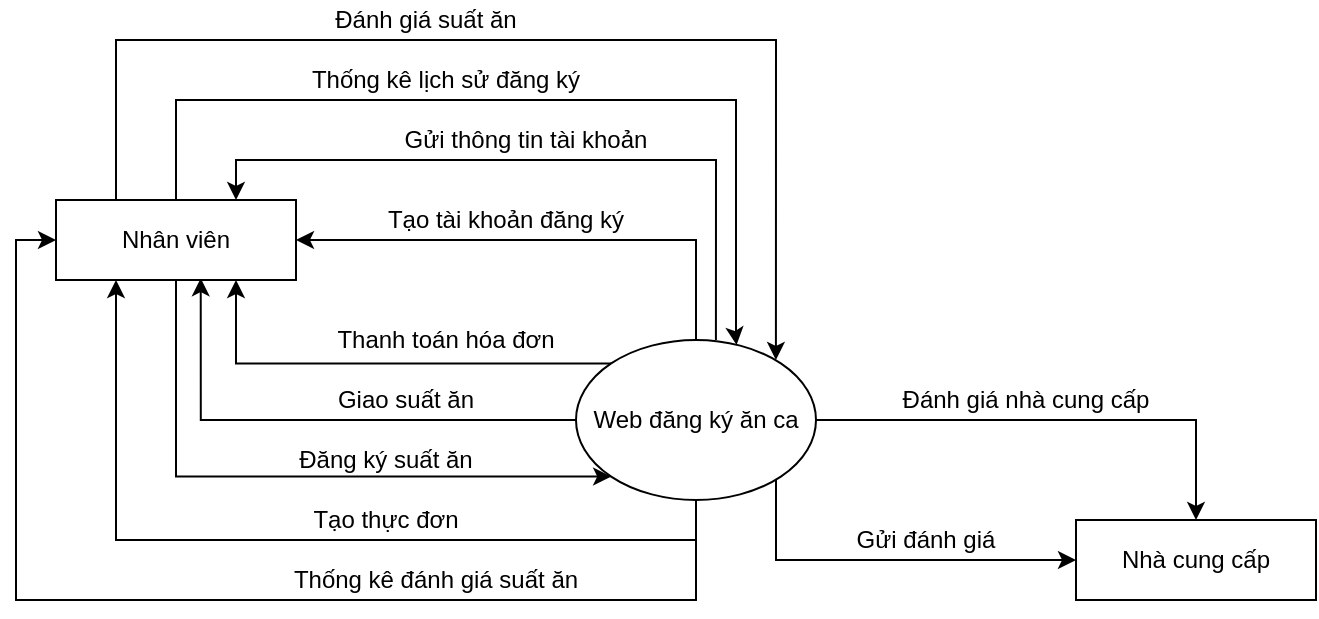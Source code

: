 <mxfile version="12.9.14" type="device"><diagram id="hraoWFh64FPNTobgDA_c" name="Page-1"><mxGraphModel dx="1038" dy="496" grid="1" gridSize="10" guides="1" tooltips="1" connect="1" arrows="1" fold="1" page="1" pageScale="1" pageWidth="827" pageHeight="1169" math="0" shadow="0"><root><mxCell id="0"/><mxCell id="1" parent="0"/><mxCell id="6qfhPC2HG3Onsex7mRJR-38" style="edgeStyle=orthogonalEdgeStyle;rounded=0;orthogonalLoop=1;jettySize=auto;html=1;exitX=0.5;exitY=0;exitDx=0;exitDy=0;entryX=1;entryY=0.5;entryDx=0;entryDy=0;endArrow=classic;endFill=1;strokeWidth=1;" edge="1" parent="1" source="6qfhPC2HG3Onsex7mRJR-35" target="6qfhPC2HG3Onsex7mRJR-36"><mxGeometry relative="1" as="geometry"/></mxCell><mxCell id="6qfhPC2HG3Onsex7mRJR-40" style="edgeStyle=orthogonalEdgeStyle;rounded=0;orthogonalLoop=1;jettySize=auto;html=1;entryX=0.75;entryY=0;entryDx=0;entryDy=0;endArrow=classic;endFill=1;strokeWidth=1;exitX=0.583;exitY=0;exitDx=0;exitDy=0;exitPerimeter=0;" edge="1" parent="1" source="6qfhPC2HG3Onsex7mRJR-35"><mxGeometry relative="1" as="geometry"><mxPoint x="410" y="340" as="sourcePoint"/><mxPoint x="170" y="280" as="targetPoint"/><Array as="points"><mxPoint x="410" y="260"/><mxPoint x="170" y="260"/></Array></mxGeometry></mxCell><mxCell id="6qfhPC2HG3Onsex7mRJR-43" style="edgeStyle=orthogonalEdgeStyle;rounded=0;orthogonalLoop=1;jettySize=auto;html=1;exitX=0;exitY=0;exitDx=0;exitDy=0;entryX=0.75;entryY=1;entryDx=0;entryDy=0;endArrow=classic;endFill=1;strokeWidth=1;" edge="1" parent="1" source="6qfhPC2HG3Onsex7mRJR-35" target="6qfhPC2HG3Onsex7mRJR-36"><mxGeometry relative="1" as="geometry"/></mxCell><mxCell id="6qfhPC2HG3Onsex7mRJR-45" style="edgeStyle=orthogonalEdgeStyle;rounded=0;orthogonalLoop=1;jettySize=auto;html=1;exitX=0;exitY=0.5;exitDx=0;exitDy=0;entryX=0.603;entryY=0.978;entryDx=0;entryDy=0;entryPerimeter=0;endArrow=classic;endFill=1;strokeWidth=1;" edge="1" parent="1" source="6qfhPC2HG3Onsex7mRJR-35" target="6qfhPC2HG3Onsex7mRJR-36"><mxGeometry relative="1" as="geometry"/></mxCell><mxCell id="6qfhPC2HG3Onsex7mRJR-50" style="edgeStyle=orthogonalEdgeStyle;rounded=0;orthogonalLoop=1;jettySize=auto;html=1;exitX=0.5;exitY=1;exitDx=0;exitDy=0;entryX=0.25;entryY=1;entryDx=0;entryDy=0;endArrow=classic;endFill=1;strokeWidth=1;" edge="1" parent="1" source="6qfhPC2HG3Onsex7mRJR-35" target="6qfhPC2HG3Onsex7mRJR-36"><mxGeometry relative="1" as="geometry"/></mxCell><mxCell id="6qfhPC2HG3Onsex7mRJR-56" style="edgeStyle=orthogonalEdgeStyle;rounded=0;orthogonalLoop=1;jettySize=auto;html=1;exitX=1;exitY=0.5;exitDx=0;exitDy=0;endArrow=classic;endFill=1;strokeWidth=1;" edge="1" parent="1" source="6qfhPC2HG3Onsex7mRJR-35" target="6qfhPC2HG3Onsex7mRJR-37"><mxGeometry relative="1" as="geometry"/></mxCell><mxCell id="6qfhPC2HG3Onsex7mRJR-58" style="edgeStyle=orthogonalEdgeStyle;rounded=0;orthogonalLoop=1;jettySize=auto;html=1;exitX=1;exitY=1;exitDx=0;exitDy=0;entryX=0;entryY=0.5;entryDx=0;entryDy=0;endArrow=classic;endFill=1;strokeWidth=1;" edge="1" parent="1" source="6qfhPC2HG3Onsex7mRJR-35" target="6qfhPC2HG3Onsex7mRJR-37"><mxGeometry relative="1" as="geometry"><Array as="points"><mxPoint x="440" y="418"/><mxPoint x="440" y="460"/></Array></mxGeometry></mxCell><mxCell id="6qfhPC2HG3Onsex7mRJR-60" style="edgeStyle=orthogonalEdgeStyle;rounded=0;orthogonalLoop=1;jettySize=auto;html=1;exitX=0.5;exitY=1;exitDx=0;exitDy=0;entryX=0;entryY=0.5;entryDx=0;entryDy=0;endArrow=classic;endFill=1;strokeWidth=1;" edge="1" parent="1" source="6qfhPC2HG3Onsex7mRJR-35" target="6qfhPC2HG3Onsex7mRJR-36"><mxGeometry relative="1" as="geometry"><Array as="points"><mxPoint x="400" y="480"/><mxPoint x="60" y="480"/><mxPoint x="60" y="300"/></Array></mxGeometry></mxCell><mxCell id="6qfhPC2HG3Onsex7mRJR-35" value="Web đăng ký ăn ca" style="ellipse;whiteSpace=wrap;html=1;" vertex="1" parent="1"><mxGeometry x="340" y="350" width="120" height="80" as="geometry"/></mxCell><mxCell id="6qfhPC2HG3Onsex7mRJR-47" style="edgeStyle=orthogonalEdgeStyle;rounded=0;orthogonalLoop=1;jettySize=auto;html=1;exitX=0.5;exitY=1;exitDx=0;exitDy=0;entryX=0;entryY=1;entryDx=0;entryDy=0;endArrow=classic;endFill=1;strokeWidth=1;" edge="1" parent="1" source="6qfhPC2HG3Onsex7mRJR-36" target="6qfhPC2HG3Onsex7mRJR-35"><mxGeometry relative="1" as="geometry"><Array as="points"><mxPoint x="140" y="418"/></Array></mxGeometry></mxCell><mxCell id="6qfhPC2HG3Onsex7mRJR-52" style="edgeStyle=orthogonalEdgeStyle;rounded=0;orthogonalLoop=1;jettySize=auto;html=1;exitX=0.5;exitY=0;exitDx=0;exitDy=0;endArrow=classic;endFill=1;strokeWidth=1;entryX=0.669;entryY=0.031;entryDx=0;entryDy=0;entryPerimeter=0;" edge="1" parent="1" source="6qfhPC2HG3Onsex7mRJR-36" target="6qfhPC2HG3Onsex7mRJR-35"><mxGeometry relative="1" as="geometry"><mxPoint x="420" y="350" as="targetPoint"/><Array as="points"><mxPoint x="140" y="230"/><mxPoint x="420" y="230"/><mxPoint x="420" y="350"/><mxPoint x="420" y="350"/></Array></mxGeometry></mxCell><mxCell id="6qfhPC2HG3Onsex7mRJR-54" style="edgeStyle=orthogonalEdgeStyle;rounded=0;orthogonalLoop=1;jettySize=auto;html=1;exitX=0.25;exitY=0;exitDx=0;exitDy=0;endArrow=classic;endFill=1;strokeWidth=1;entryX=0.833;entryY=0.125;entryDx=0;entryDy=0;entryPerimeter=0;" edge="1" parent="1" source="6qfhPC2HG3Onsex7mRJR-36" target="6qfhPC2HG3Onsex7mRJR-35"><mxGeometry relative="1" as="geometry"><mxPoint x="460" y="340" as="targetPoint"/><Array as="points"><mxPoint x="110" y="200"/><mxPoint x="440" y="200"/></Array></mxGeometry></mxCell><mxCell id="6qfhPC2HG3Onsex7mRJR-36" value="Nhân viên" style="rounded=0;whiteSpace=wrap;html=1;" vertex="1" parent="1"><mxGeometry x="80" y="280" width="120" height="40" as="geometry"/></mxCell><mxCell id="6qfhPC2HG3Onsex7mRJR-37" value="Nhà cung cấp" style="rounded=0;whiteSpace=wrap;html=1;" vertex="1" parent="1"><mxGeometry x="590" y="440" width="120" height="40" as="geometry"/></mxCell><mxCell id="6qfhPC2HG3Onsex7mRJR-39" value="Tạo tài khoản đăng ký" style="text;html=1;strokeColor=none;fillColor=none;align=center;verticalAlign=middle;whiteSpace=wrap;rounded=0;" vertex="1" parent="1"><mxGeometry x="240" y="280" width="130" height="20" as="geometry"/></mxCell><mxCell id="6qfhPC2HG3Onsex7mRJR-42" value="Gửi thông tin tài khoản" style="text;html=1;strokeColor=none;fillColor=none;align=center;verticalAlign=middle;whiteSpace=wrap;rounded=0;" vertex="1" parent="1"><mxGeometry x="250" y="240" width="130" height="20" as="geometry"/></mxCell><mxCell id="6qfhPC2HG3Onsex7mRJR-44" value="Thanh toán hóa đơn" style="text;html=1;strokeColor=none;fillColor=none;align=center;verticalAlign=middle;whiteSpace=wrap;rounded=0;" vertex="1" parent="1"><mxGeometry x="210" y="340" width="130" height="20" as="geometry"/></mxCell><mxCell id="6qfhPC2HG3Onsex7mRJR-46" value="Giao suất ăn" style="text;html=1;strokeColor=none;fillColor=none;align=center;verticalAlign=middle;whiteSpace=wrap;rounded=0;" vertex="1" parent="1"><mxGeometry x="190" y="370" width="130" height="20" as="geometry"/></mxCell><mxCell id="6qfhPC2HG3Onsex7mRJR-48" value="Đăng ký suất ăn" style="text;html=1;strokeColor=none;fillColor=none;align=center;verticalAlign=middle;whiteSpace=wrap;rounded=0;" vertex="1" parent="1"><mxGeometry x="180" y="400" width="130" height="20" as="geometry"/></mxCell><mxCell id="6qfhPC2HG3Onsex7mRJR-51" value="Tạo thực đơn" style="text;html=1;strokeColor=none;fillColor=none;align=center;verticalAlign=middle;whiteSpace=wrap;rounded=0;" vertex="1" parent="1"><mxGeometry x="180" y="430" width="130" height="20" as="geometry"/></mxCell><mxCell id="6qfhPC2HG3Onsex7mRJR-53" value="Thống kê lịch sử đăng ký" style="text;html=1;strokeColor=none;fillColor=none;align=center;verticalAlign=middle;whiteSpace=wrap;rounded=0;" vertex="1" parent="1"><mxGeometry x="190" y="210" width="170" height="20" as="geometry"/></mxCell><mxCell id="6qfhPC2HG3Onsex7mRJR-55" value="Đánh giá suất ăn" style="text;html=1;strokeColor=none;fillColor=none;align=center;verticalAlign=middle;whiteSpace=wrap;rounded=0;" vertex="1" parent="1"><mxGeometry x="180" y="180" width="170" height="20" as="geometry"/></mxCell><mxCell id="6qfhPC2HG3Onsex7mRJR-57" value="Đánh giá nhà cung cấp" style="text;html=1;strokeColor=none;fillColor=none;align=center;verticalAlign=middle;whiteSpace=wrap;rounded=0;" vertex="1" parent="1"><mxGeometry x="500" y="370" width="130" height="20" as="geometry"/></mxCell><mxCell id="6qfhPC2HG3Onsex7mRJR-59" value="Gửi đánh giá" style="text;html=1;strokeColor=none;fillColor=none;align=center;verticalAlign=middle;whiteSpace=wrap;rounded=0;" vertex="1" parent="1"><mxGeometry x="450" y="440" width="130" height="20" as="geometry"/></mxCell><mxCell id="6qfhPC2HG3Onsex7mRJR-61" value="Thống kê đánh giá suất ăn" style="text;html=1;strokeColor=none;fillColor=none;align=center;verticalAlign=middle;whiteSpace=wrap;rounded=0;" vertex="1" parent="1"><mxGeometry x="180" y="460" width="180" height="20" as="geometry"/></mxCell></root></mxGraphModel></diagram></mxfile>